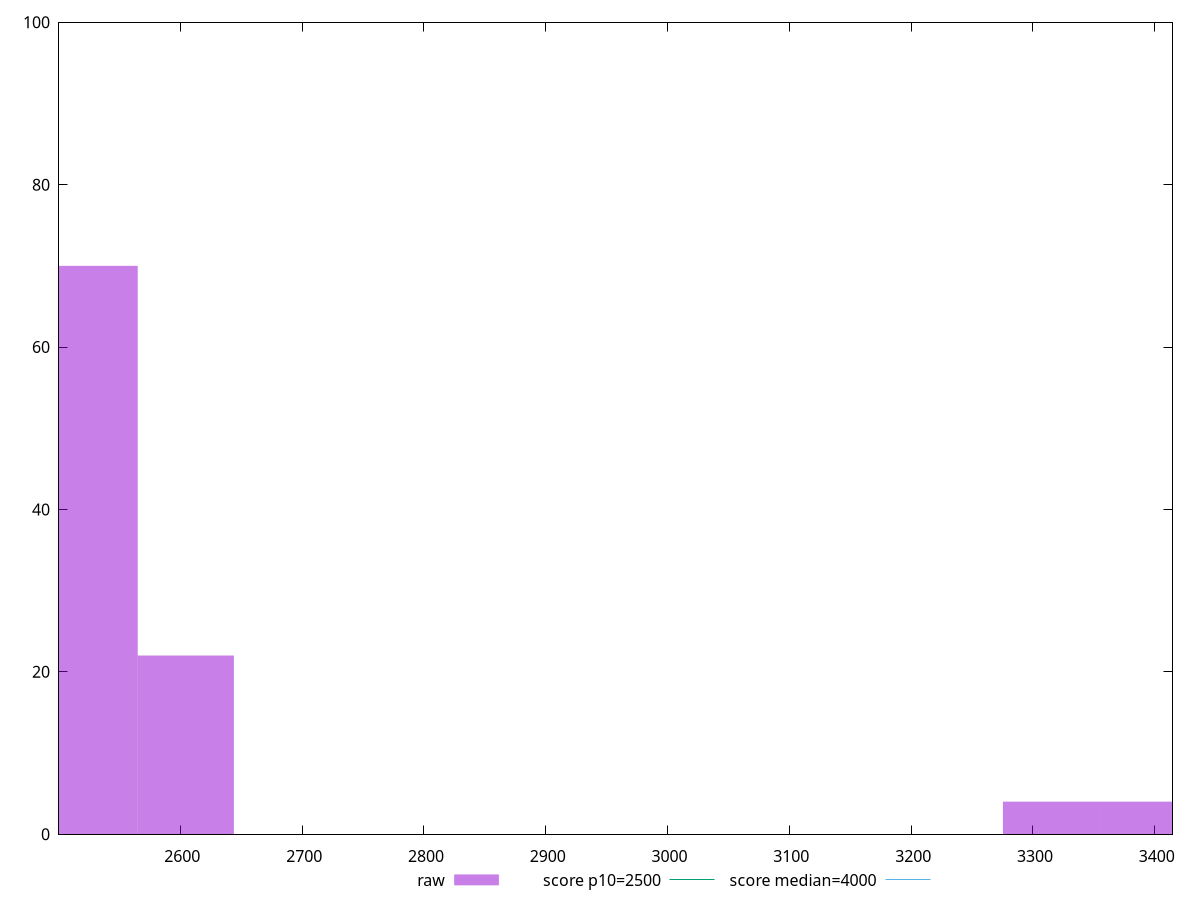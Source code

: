 reset

$raw <<EOF
2525.551596472703 70
2604.475083862475 22
3393.7099577601944 4
3314.7864703704226 4
EOF

set key outside below
set boxwidth 78.92348738977196
set xrange [2500.3651:3414.5454999999997]
set yrange [0:100]
set trange [0:100]
set style fill transparent solid 0.5 noborder

set parametric
set terminal svg size 640, 490 enhanced background rgb 'white'
set output "report_00007_2020-12-11T15:55:29.892Z/largest-contentful-paint/samples/pages+cached+noexternal+nocss/raw/histogram.svg"

plot $raw title "raw" with boxes, \
     2500,t title "score p10=2500", \
     4000,t title "score median=4000"

reset

